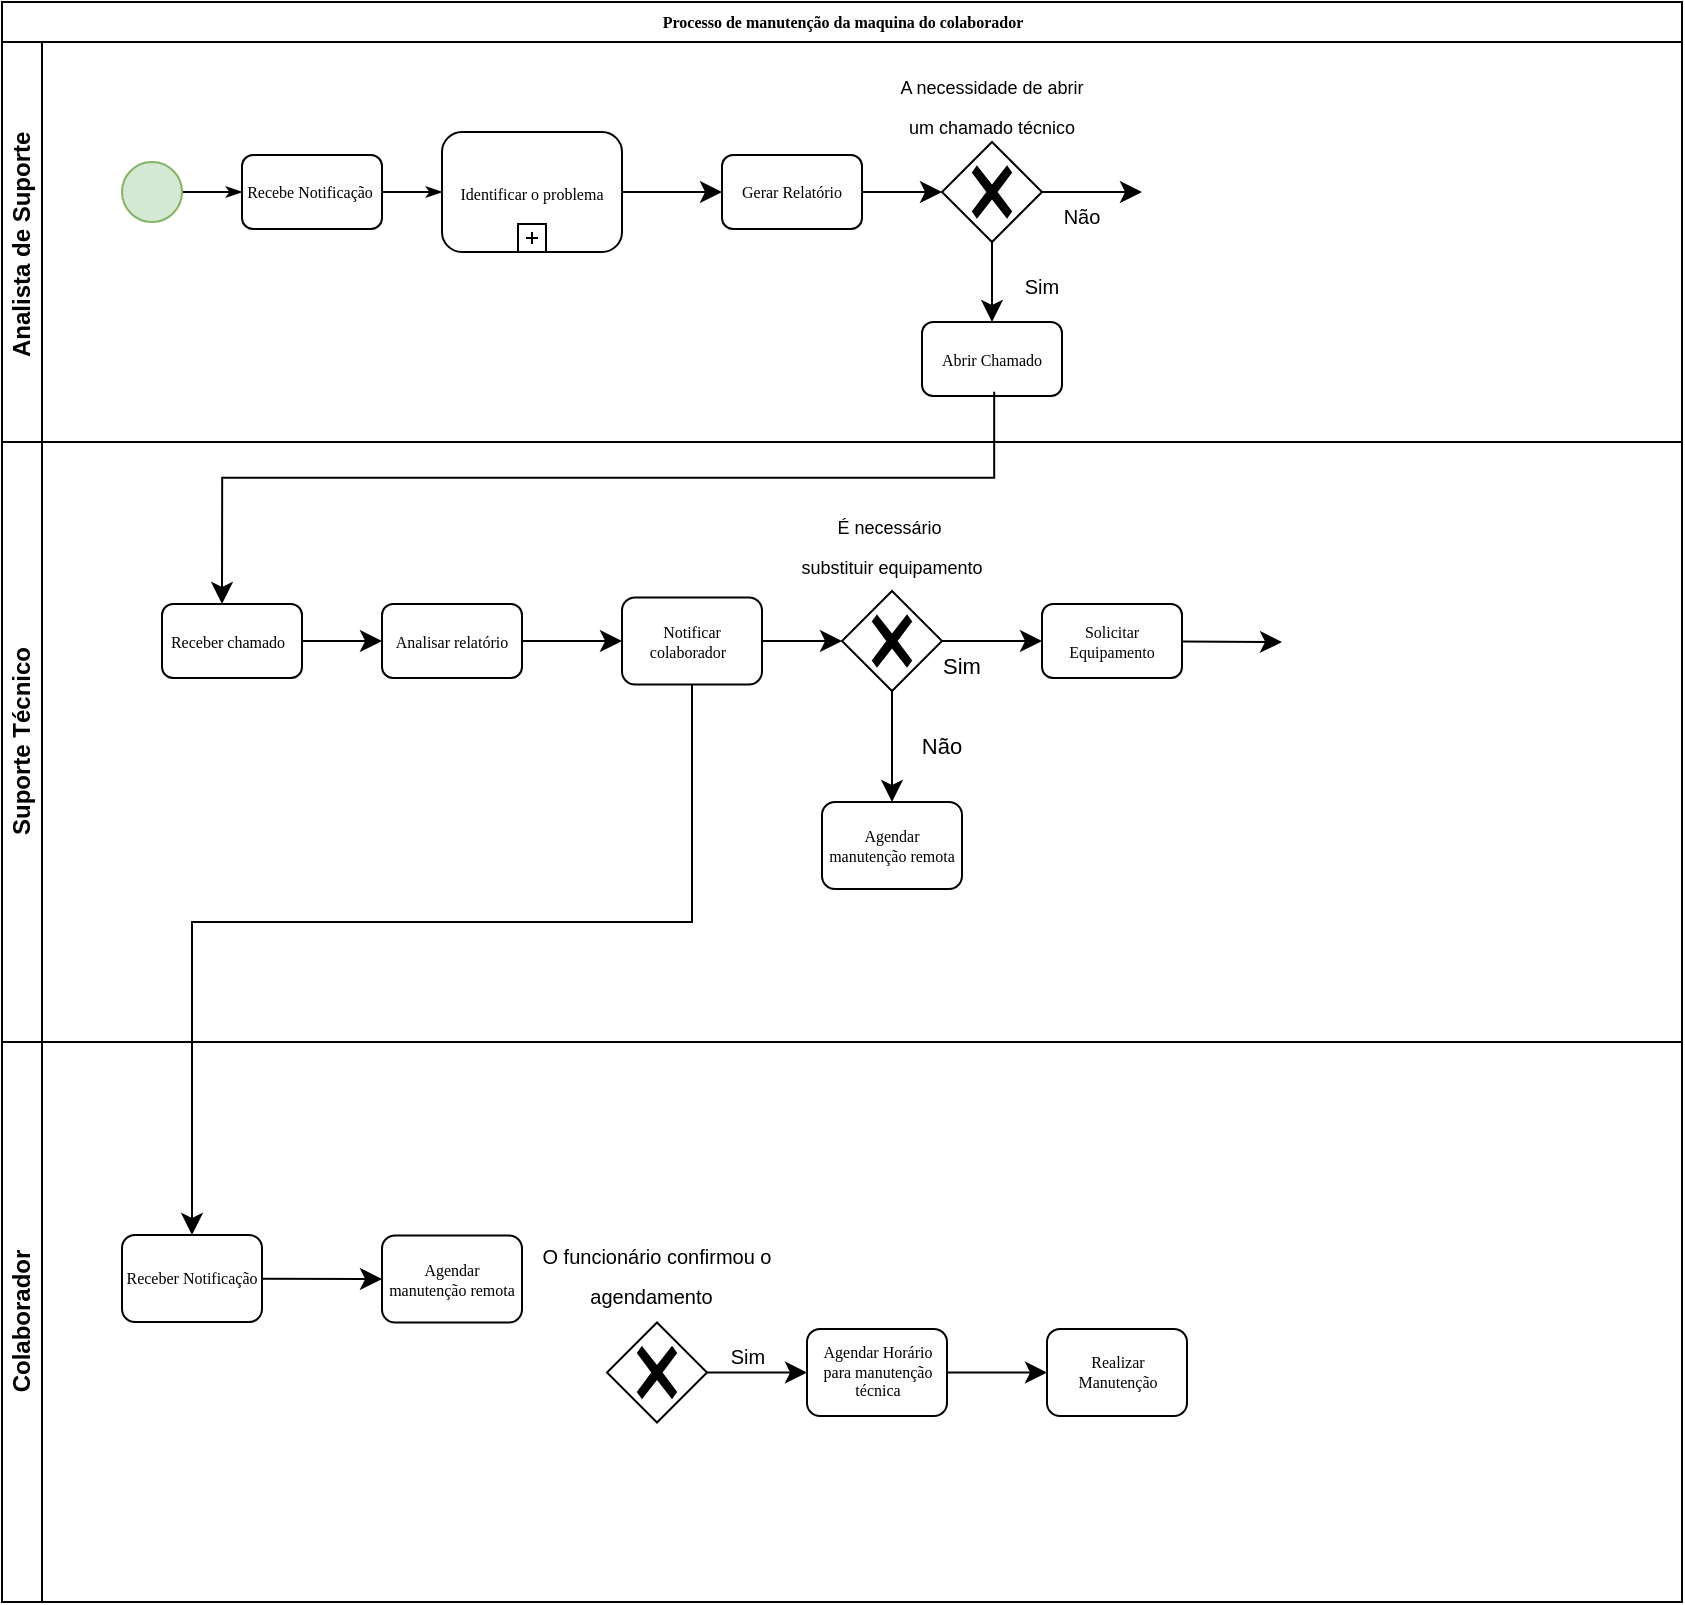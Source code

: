 <mxfile version="24.2.3" type="device">
  <diagram name="Page-1" id="c7488fd3-1785-93aa-aadb-54a6760d102a">
    <mxGraphModel dx="1196" dy="876" grid="1" gridSize="10" guides="1" tooltips="1" connect="1" arrows="1" fold="1" page="1" pageScale="1" pageWidth="1100" pageHeight="850" background="none" math="0" shadow="0">
      <root>
        <mxCell id="0" />
        <mxCell id="1" parent="0" />
        <mxCell id="2b4e8129b02d487f-1" value="&lt;font style=&quot;vertical-align: inherit;&quot;&gt;&lt;font style=&quot;vertical-align: inherit;&quot;&gt;&lt;font style=&quot;vertical-align: inherit;&quot;&gt;&lt;font style=&quot;vertical-align: inherit;&quot;&gt;&lt;font style=&quot;vertical-align: inherit;&quot;&gt;&lt;font style=&quot;vertical-align: inherit;&quot;&gt;Processo de manutenção da maquina do colaborador&lt;/font&gt;&lt;/font&gt;&lt;/font&gt;&lt;/font&gt;&lt;/font&gt;&lt;/font&gt;" style="swimlane;html=1;childLayout=stackLayout;horizontal=1;startSize=20;horizontalStack=0;rounded=0;shadow=0;labelBackgroundColor=none;strokeWidth=1;fontFamily=Verdana;fontSize=8;align=center;" parent="1" vertex="1">
          <mxGeometry x="140" y="160" width="840" height="800" as="geometry" />
        </mxCell>
        <mxCell id="2b4e8129b02d487f-2" value="&lt;font style=&quot;vertical-align: inherit;&quot;&gt;&lt;font style=&quot;vertical-align: inherit;&quot;&gt;Analista de Suporte&amp;nbsp;&lt;/font&gt;&lt;/font&gt;" style="swimlane;html=1;startSize=20;horizontal=0;" parent="2b4e8129b02d487f-1" vertex="1">
          <mxGeometry y="20" width="840" height="200" as="geometry" />
        </mxCell>
        <mxCell id="2b4e8129b02d487f-18" style="edgeStyle=orthogonalEdgeStyle;rounded=0;html=1;labelBackgroundColor=none;startArrow=none;startFill=0;startSize=5;endArrow=classicThin;endFill=1;endSize=5;jettySize=auto;orthogonalLoop=1;strokeWidth=1;fontFamily=Verdana;fontSize=8" parent="2b4e8129b02d487f-2" source="2b4e8129b02d487f-5" target="2b4e8129b02d487f-6" edge="1">
          <mxGeometry relative="1" as="geometry" />
        </mxCell>
        <mxCell id="2b4e8129b02d487f-5" value="" style="ellipse;whiteSpace=wrap;html=1;rounded=0;shadow=0;labelBackgroundColor=none;strokeWidth=1;fontFamily=Verdana;fontSize=8;align=center;fillColor=#d5e8d4;strokeColor=#82b366;" parent="2b4e8129b02d487f-2" vertex="1">
          <mxGeometry x="60" y="60" width="30" height="30" as="geometry" />
        </mxCell>
        <mxCell id="2b4e8129b02d487f-6" value="&lt;font style=&quot;vertical-align: inherit;&quot;&gt;&lt;font style=&quot;vertical-align: inherit;&quot;&gt;Recebe Notificação&amp;nbsp;&lt;/font&gt;&lt;/font&gt;" style="rounded=1;whiteSpace=wrap;html=1;shadow=0;labelBackgroundColor=none;strokeWidth=1;fontFamily=Verdana;fontSize=8;align=center;" parent="2b4e8129b02d487f-2" vertex="1">
          <mxGeometry x="120" y="56.5" width="70" height="37" as="geometry" />
        </mxCell>
        <mxCell id="2b4e8129b02d487f-24" style="edgeStyle=orthogonalEdgeStyle;rounded=0;html=1;labelBackgroundColor=none;startArrow=none;startFill=0;startSize=5;endArrow=classicThin;endFill=1;endSize=5;jettySize=auto;orthogonalLoop=1;strokeWidth=1;fontFamily=Verdana;fontSize=8;entryX=0;entryY=0.5;entryDx=0;entryDy=0;entryPerimeter=0;" parent="2b4e8129b02d487f-2" source="2b4e8129b02d487f-6" target="haEdG8nxDOKXYVsz_60H-20" edge="1">
          <mxGeometry relative="1" as="geometry">
            <mxPoint x="230" y="75.0" as="targetPoint" />
          </mxGeometry>
        </mxCell>
        <mxCell id="haEdG8nxDOKXYVsz_60H-35" style="edgeStyle=none;curved=1;rounded=0;orthogonalLoop=1;jettySize=auto;html=1;entryX=0;entryY=0.5;entryDx=0;entryDy=0;fontSize=12;startSize=8;endSize=8;" parent="2b4e8129b02d487f-2" source="haEdG8nxDOKXYVsz_60H-20" target="haEdG8nxDOKXYVsz_60H-34" edge="1">
          <mxGeometry relative="1" as="geometry" />
        </mxCell>
        <mxCell id="haEdG8nxDOKXYVsz_60H-20" value="&lt;font face=&quot;Verdana&quot;&gt;&lt;span style=&quot;font-size: 8px;&quot;&gt;Identificar o problema&lt;/span&gt;&lt;/font&gt;" style="points=[[0.25,0,0],[0.5,0,0],[0.75,0,0],[1,0.25,0],[1,0.5,0],[1,0.75,0],[0.75,1,0],[0.5,1,0],[0.25,1,0],[0,0.75,0],[0,0.5,0],[0,0.25,0]];shape=mxgraph.bpmn.task;whiteSpace=wrap;rectStyle=rounded;size=10;html=1;container=1;expand=0;collapsible=0;taskMarker=abstract;isLoopSub=1;" parent="2b4e8129b02d487f-2" vertex="1">
          <mxGeometry x="220" y="45" width="90" height="60" as="geometry" />
        </mxCell>
        <mxCell id="haEdG8nxDOKXYVsz_60H-30" style="edgeStyle=none;curved=1;rounded=0;orthogonalLoop=1;jettySize=auto;html=1;fontSize=12;startSize=8;endSize=8;entryX=0.5;entryY=0;entryDx=0;entryDy=0;" parent="2b4e8129b02d487f-2" source="haEdG8nxDOKXYVsz_60H-24" target="haEdG8nxDOKXYVsz_60H-32" edge="1">
          <mxGeometry relative="1" as="geometry">
            <mxPoint x="370" y="120" as="targetPoint" />
          </mxGeometry>
        </mxCell>
        <mxCell id="haEdG8nxDOKXYVsz_60H-40" style="edgeStyle=none;curved=1;rounded=0;orthogonalLoop=1;jettySize=auto;html=1;fontSize=12;startSize=8;endSize=8;" parent="2b4e8129b02d487f-2" source="haEdG8nxDOKXYVsz_60H-24" edge="1">
          <mxGeometry relative="1" as="geometry">
            <mxPoint x="570" y="75" as="targetPoint" />
          </mxGeometry>
        </mxCell>
        <mxCell id="haEdG8nxDOKXYVsz_60H-24" value="" style="points=[[0.25,0.25,0],[0.5,0,0],[0.75,0.25,0],[1,0.5,0],[0.75,0.75,0],[0.5,1,0],[0.25,0.75,0],[0,0.5,0]];shape=mxgraph.bpmn.gateway2;html=1;verticalLabelPosition=bottom;labelBackgroundColor=#ffffff;verticalAlign=top;align=center;perimeter=rhombusPerimeter;outlineConnect=0;outline=none;symbol=none;gwType=exclusive;" parent="2b4e8129b02d487f-2" vertex="1">
          <mxGeometry x="470" y="50" width="50" height="50" as="geometry" />
        </mxCell>
        <mxCell id="haEdG8nxDOKXYVsz_60H-26" value="&lt;font style=&quot;font-size: 9px;&quot;&gt;A necessidade de abrir um chamado técnico&lt;/font&gt;" style="text;html=1;align=center;verticalAlign=middle;whiteSpace=wrap;rounded=0;fontSize=16;" parent="2b4e8129b02d487f-2" vertex="1">
          <mxGeometry x="445" y="15" width="100" height="30" as="geometry" />
        </mxCell>
        <mxCell id="haEdG8nxDOKXYVsz_60H-27" value="&lt;font style=&quot;font-size: 10px;&quot;&gt;Não&lt;/font&gt;" style="text;html=1;align=center;verticalAlign=middle;whiteSpace=wrap;rounded=0;fontSize=16;" parent="2b4e8129b02d487f-2" vertex="1">
          <mxGeometry x="510" y="70" width="60" height="30" as="geometry" />
        </mxCell>
        <mxCell id="haEdG8nxDOKXYVsz_60H-28" value="&lt;font style=&quot;font-size: 10px;&quot;&gt;Sim&lt;/font&gt;" style="text;html=1;align=center;verticalAlign=middle;whiteSpace=wrap;rounded=0;fontSize=16;" parent="2b4e8129b02d487f-2" vertex="1">
          <mxGeometry x="490" y="105" width="60" height="30" as="geometry" />
        </mxCell>
        <mxCell id="haEdG8nxDOKXYVsz_60H-32" value="Abrir Chamado" style="rounded=1;whiteSpace=wrap;html=1;shadow=0;labelBackgroundColor=none;strokeWidth=1;fontFamily=Verdana;fontSize=8;align=center;" parent="2b4e8129b02d487f-2" vertex="1">
          <mxGeometry x="460" y="140" width="70" height="37" as="geometry" />
        </mxCell>
        <mxCell id="haEdG8nxDOKXYVsz_60H-34" value="Gerar Relatório" style="rounded=1;whiteSpace=wrap;html=1;shadow=0;labelBackgroundColor=none;strokeWidth=1;fontFamily=Verdana;fontSize=8;align=center;" parent="2b4e8129b02d487f-2" vertex="1">
          <mxGeometry x="360" y="56.5" width="70" height="37" as="geometry" />
        </mxCell>
        <mxCell id="haEdG8nxDOKXYVsz_60H-36" style="edgeStyle=none;curved=1;rounded=0;orthogonalLoop=1;jettySize=auto;html=1;entryX=0;entryY=0.5;entryDx=0;entryDy=0;entryPerimeter=0;fontSize=12;startSize=8;endSize=8;" parent="2b4e8129b02d487f-2" source="haEdG8nxDOKXYVsz_60H-34" target="haEdG8nxDOKXYVsz_60H-24" edge="1">
          <mxGeometry relative="1" as="geometry" />
        </mxCell>
        <mxCell id="2b4e8129b02d487f-3" value="Suporte Técnico" style="swimlane;html=1;startSize=20;horizontal=0;" parent="2b4e8129b02d487f-1" vertex="1">
          <mxGeometry y="220" width="840" height="300" as="geometry" />
        </mxCell>
        <mxCell id="haEdG8nxDOKXYVsz_60H-45" style="edgeStyle=none;curved=1;rounded=0;orthogonalLoop=1;jettySize=auto;html=1;entryX=0;entryY=0.5;entryDx=0;entryDy=0;fontSize=12;startSize=8;endSize=8;" parent="2b4e8129b02d487f-3" source="2b4e8129b02d487f-12" target="haEdG8nxDOKXYVsz_60H-44" edge="1">
          <mxGeometry relative="1" as="geometry" />
        </mxCell>
        <mxCell id="2b4e8129b02d487f-12" value="Receber chamado&amp;nbsp;&amp;nbsp;" style="rounded=1;whiteSpace=wrap;html=1;shadow=0;labelBackgroundColor=none;strokeWidth=1;fontFamily=Verdana;fontSize=8;align=center;" parent="2b4e8129b02d487f-3" vertex="1">
          <mxGeometry x="80" y="81.0" width="70" height="37" as="geometry" />
        </mxCell>
        <mxCell id="haEdG8nxDOKXYVsz_60H-9" value="&lt;span style=&quot;font-size: 9px; text-wrap: nowrap;&quot;&gt;É necessário&amp;nbsp;&lt;/span&gt;&lt;div&gt;&lt;span style=&quot;font-size: 9px; text-wrap: nowrap;&quot;&gt;substituir equipamento&lt;/span&gt;&lt;/div&gt;" style="text;html=1;align=center;verticalAlign=middle;whiteSpace=wrap;rounded=0;fontSize=16;" parent="2b4e8129b02d487f-3" vertex="1">
          <mxGeometry x="405" y="35" width="80" height="30" as="geometry" />
        </mxCell>
        <mxCell id="haEdG8nxDOKXYVsz_60H-16" value="&lt;font style=&quot;font-size: 11px;&quot;&gt;Sim&lt;/font&gt;" style="text;html=1;align=center;verticalAlign=middle;whiteSpace=wrap;rounded=0;fontSize=16;" parent="2b4e8129b02d487f-3" vertex="1">
          <mxGeometry x="450" y="102" width="60" height="16" as="geometry" />
        </mxCell>
        <mxCell id="haEdG8nxDOKXYVsz_60H-18" value="&lt;span style=&quot;font-size: 11px;&quot;&gt;Não&lt;/span&gt;" style="text;html=1;align=center;verticalAlign=middle;whiteSpace=wrap;rounded=0;fontSize=16;" parent="2b4e8129b02d487f-3" vertex="1">
          <mxGeometry x="440" y="142" width="60" height="16" as="geometry" />
        </mxCell>
        <mxCell id="haEdG8nxDOKXYVsz_60H-43" style="edgeStyle=none;curved=1;rounded=0;orthogonalLoop=1;jettySize=auto;html=1;fontSize=12;startSize=8;endSize=8;entryX=0;entryY=0.5;entryDx=0;entryDy=0;" parent="2b4e8129b02d487f-3" source="haEdG8nxDOKXYVsz_60H-25" target="haEdG8nxDOKXYVsz_60H-58" edge="1">
          <mxGeometry relative="1" as="geometry">
            <mxPoint x="510" y="99.5" as="targetPoint" />
          </mxGeometry>
        </mxCell>
        <mxCell id="haEdG8nxDOKXYVsz_60H-85" style="edgeStyle=none;curved=1;rounded=0;orthogonalLoop=1;jettySize=auto;html=1;fontSize=12;startSize=8;endSize=8;entryX=0.5;entryY=0;entryDx=0;entryDy=0;" parent="2b4e8129b02d487f-3" source="haEdG8nxDOKXYVsz_60H-25" target="haEdG8nxDOKXYVsz_60H-102" edge="1">
          <mxGeometry relative="1" as="geometry">
            <mxPoint x="445" y="170" as="targetPoint" />
          </mxGeometry>
        </mxCell>
        <mxCell id="haEdG8nxDOKXYVsz_60H-25" value="" style="points=[[0.25,0.25,0],[0.5,0,0],[0.75,0.25,0],[1,0.5,0],[0.75,0.75,0],[0.5,1,0],[0.25,0.75,0],[0,0.5,0]];shape=mxgraph.bpmn.gateway2;html=1;verticalLabelPosition=bottom;labelBackgroundColor=#ffffff;verticalAlign=top;align=center;perimeter=rhombusPerimeter;outlineConnect=0;outline=none;symbol=none;gwType=exclusive;" parent="2b4e8129b02d487f-3" vertex="1">
          <mxGeometry x="420" y="74.5" width="50" height="50" as="geometry" />
        </mxCell>
        <mxCell id="haEdG8nxDOKXYVsz_60H-33" style="edgeStyle=none;curved=0;rounded=0;orthogonalLoop=1;jettySize=auto;html=1;entryX=0.413;entryY=0.058;entryDx=0;entryDy=0;entryPerimeter=0;fontSize=12;startSize=8;endSize=8;" parent="2b4e8129b02d487f-3" edge="1">
          <mxGeometry relative="1" as="geometry">
            <mxPoint x="496.09" y="-25.15" as="sourcePoint" />
            <mxPoint x="110.0" y="80.996" as="targetPoint" />
            <Array as="points">
              <mxPoint x="496.09" y="17.85" />
              <mxPoint x="371.09" y="17.85" />
              <mxPoint x="110.09" y="17.85" />
            </Array>
          </mxGeometry>
        </mxCell>
        <mxCell id="haEdG8nxDOKXYVsz_60H-82" style="edgeStyle=none;curved=1;rounded=0;orthogonalLoop=1;jettySize=auto;html=1;entryX=0;entryY=0.5;entryDx=0;entryDy=0;fontSize=12;startSize=8;endSize=8;" parent="2b4e8129b02d487f-3" source="haEdG8nxDOKXYVsz_60H-44" target="haEdG8nxDOKXYVsz_60H-81" edge="1">
          <mxGeometry relative="1" as="geometry" />
        </mxCell>
        <mxCell id="haEdG8nxDOKXYVsz_60H-44" value="Analisar relatório" style="rounded=1;whiteSpace=wrap;html=1;shadow=0;labelBackgroundColor=none;strokeWidth=1;fontFamily=Verdana;fontSize=8;align=center;" parent="2b4e8129b02d487f-3" vertex="1">
          <mxGeometry x="190" y="81.0" width="70" height="37" as="geometry" />
        </mxCell>
        <mxCell id="haEdG8nxDOKXYVsz_60H-59" style="edgeStyle=none;curved=1;rounded=0;orthogonalLoop=1;jettySize=auto;html=1;fontSize=12;startSize=8;endSize=8;" parent="2b4e8129b02d487f-3" source="haEdG8nxDOKXYVsz_60H-58" edge="1">
          <mxGeometry relative="1" as="geometry">
            <mxPoint x="640" y="100" as="targetPoint" />
          </mxGeometry>
        </mxCell>
        <mxCell id="haEdG8nxDOKXYVsz_60H-58" value="Solicitar Equipamento" style="rounded=1;whiteSpace=wrap;html=1;shadow=0;labelBackgroundColor=none;strokeWidth=1;fontFamily=Verdana;fontSize=8;align=center;" parent="2b4e8129b02d487f-3" vertex="1">
          <mxGeometry x="520" y="81.0" width="70" height="37" as="geometry" />
        </mxCell>
        <mxCell id="haEdG8nxDOKXYVsz_60H-84" style="edgeStyle=none;curved=1;rounded=0;orthogonalLoop=1;jettySize=auto;html=1;fontSize=12;startSize=8;endSize=8;" parent="2b4e8129b02d487f-3" source="haEdG8nxDOKXYVsz_60H-81" target="haEdG8nxDOKXYVsz_60H-25" edge="1">
          <mxGeometry relative="1" as="geometry" />
        </mxCell>
        <mxCell id="haEdG8nxDOKXYVsz_60H-81" value="Notificar colaborador&amp;nbsp;&amp;nbsp;" style="rounded=1;whiteSpace=wrap;html=1;shadow=0;labelBackgroundColor=none;strokeWidth=1;fontFamily=Verdana;fontSize=8;align=center;" parent="2b4e8129b02d487f-3" vertex="1">
          <mxGeometry x="310" y="77.75" width="70" height="43.5" as="geometry" />
        </mxCell>
        <mxCell id="haEdG8nxDOKXYVsz_60H-102" value="Agendar manutenção remota" style="rounded=1;whiteSpace=wrap;html=1;shadow=0;labelBackgroundColor=none;strokeWidth=1;fontFamily=Verdana;fontSize=8;align=center;" parent="2b4e8129b02d487f-3" vertex="1">
          <mxGeometry x="410" y="180" width="70" height="43.5" as="geometry" />
        </mxCell>
        <mxCell id="2b4e8129b02d487f-4" value="Colaborador" style="swimlane;html=1;startSize=20;horizontal=0;" parent="2b4e8129b02d487f-1" vertex="1">
          <mxGeometry y="520" width="840" height="280" as="geometry">
            <mxRectangle y="520" width="840" height="30" as="alternateBounds" />
          </mxGeometry>
        </mxCell>
        <mxCell id="haEdG8nxDOKXYVsz_60H-103" style="edgeStyle=none;curved=1;rounded=0;orthogonalLoop=1;jettySize=auto;html=1;fontSize=12;startSize=8;endSize=8;entryX=0;entryY=0.5;entryDx=0;entryDy=0;" parent="2b4e8129b02d487f-4" source="2b4e8129b02d487f-14" target="haEdG8nxDOKXYVsz_60H-104" edge="1">
          <mxGeometry relative="1" as="geometry">
            <mxPoint x="180.0" y="118.25" as="targetPoint" />
          </mxGeometry>
        </mxCell>
        <mxCell id="2b4e8129b02d487f-14" value="Receber Notificação" style="rounded=1;whiteSpace=wrap;html=1;shadow=0;labelBackgroundColor=none;strokeWidth=1;fontFamily=Verdana;fontSize=8;align=center;" parent="2b4e8129b02d487f-4" vertex="1">
          <mxGeometry x="60" y="96.5" width="70" height="43.5" as="geometry" />
        </mxCell>
        <mxCell id="haEdG8nxDOKXYVsz_60H-55" style="edgeStyle=none;curved=1;rounded=0;orthogonalLoop=1;jettySize=auto;html=1;fontSize=12;startSize=8;endSize=8;" parent="2b4e8129b02d487f-4" source="haEdG8nxDOKXYVsz_60H-47" edge="1">
          <mxGeometry relative="1" as="geometry">
            <mxPoint x="522.5" y="165.25" as="targetPoint" />
          </mxGeometry>
        </mxCell>
        <mxCell id="haEdG8nxDOKXYVsz_60H-47" value="Agendar Horário para manutenção técnica" style="rounded=1;whiteSpace=wrap;html=1;shadow=0;labelBackgroundColor=none;strokeWidth=1;fontFamily=Verdana;fontSize=8;align=center;" parent="2b4e8129b02d487f-4" vertex="1">
          <mxGeometry x="402.5" y="143.5" width="70" height="43.5" as="geometry" />
        </mxCell>
        <mxCell id="haEdG8nxDOKXYVsz_60H-49" style="edgeStyle=none;curved=1;rounded=0;orthogonalLoop=1;jettySize=auto;html=1;entryX=0;entryY=0.5;entryDx=0;entryDy=0;fontSize=12;startSize=8;endSize=8;" parent="2b4e8129b02d487f-4" source="haEdG8nxDOKXYVsz_60H-48" target="haEdG8nxDOKXYVsz_60H-47" edge="1">
          <mxGeometry relative="1" as="geometry" />
        </mxCell>
        <mxCell id="haEdG8nxDOKXYVsz_60H-48" value="" style="points=[[0.25,0.25,0],[0.5,0,0],[0.75,0.25,0],[1,0.5,0],[0.75,0.75,0],[0.5,1,0],[0.25,0.75,0],[0,0.5,0]];shape=mxgraph.bpmn.gateway2;html=1;verticalLabelPosition=bottom;labelBackgroundColor=#ffffff;verticalAlign=top;align=center;perimeter=rhombusPerimeter;outlineConnect=0;outline=none;symbol=none;gwType=exclusive;" parent="2b4e8129b02d487f-4" vertex="1">
          <mxGeometry x="302.5" y="140.25" width="50" height="50" as="geometry" />
        </mxCell>
        <mxCell id="haEdG8nxDOKXYVsz_60H-51" value="&lt;font style=&quot;font-size: 10px;&quot;&gt;O funcionário confirmou o agendamento&amp;nbsp;&amp;nbsp;&lt;/font&gt;" style="text;html=1;align=center;verticalAlign=middle;whiteSpace=wrap;rounded=0;fontSize=16;" parent="2b4e8129b02d487f-4" vertex="1">
          <mxGeometry x="250" y="100" width="155" height="30" as="geometry" />
        </mxCell>
        <mxCell id="haEdG8nxDOKXYVsz_60H-54" value="&lt;font style=&quot;font-size: 10px;&quot;&gt;Sim&lt;/font&gt;" style="text;html=1;align=center;verticalAlign=middle;whiteSpace=wrap;rounded=0;fontSize=16;" parent="2b4e8129b02d487f-4" vertex="1">
          <mxGeometry x="342.5" y="140" width="60" height="30" as="geometry" />
        </mxCell>
        <mxCell id="haEdG8nxDOKXYVsz_60H-56" value="Realizar Manutenção" style="rounded=1;whiteSpace=wrap;html=1;shadow=0;labelBackgroundColor=none;strokeWidth=1;fontFamily=Verdana;fontSize=8;align=center;" parent="2b4e8129b02d487f-4" vertex="1">
          <mxGeometry x="522.5" y="143.5" width="70" height="43.5" as="geometry" />
        </mxCell>
        <mxCell id="haEdG8nxDOKXYVsz_60H-104" value="Agendar manutenção remota" style="rounded=1;whiteSpace=wrap;html=1;shadow=0;labelBackgroundColor=none;strokeWidth=1;fontFamily=Verdana;fontSize=8;align=center;" parent="2b4e8129b02d487f-4" vertex="1">
          <mxGeometry x="190" y="96.75" width="70" height="43.5" as="geometry" />
        </mxCell>
        <mxCell id="haEdG8nxDOKXYVsz_60H-83" style="edgeStyle=none;curved=0;rounded=0;orthogonalLoop=1;jettySize=auto;html=1;entryX=0.5;entryY=0;entryDx=0;entryDy=0;fontSize=12;startSize=8;endSize=8;" parent="2b4e8129b02d487f-1" source="haEdG8nxDOKXYVsz_60H-81" target="2b4e8129b02d487f-14" edge="1">
          <mxGeometry relative="1" as="geometry">
            <Array as="points">
              <mxPoint x="345" y="460" />
              <mxPoint x="95" y="460" />
            </Array>
          </mxGeometry>
        </mxCell>
      </root>
    </mxGraphModel>
  </diagram>
</mxfile>
